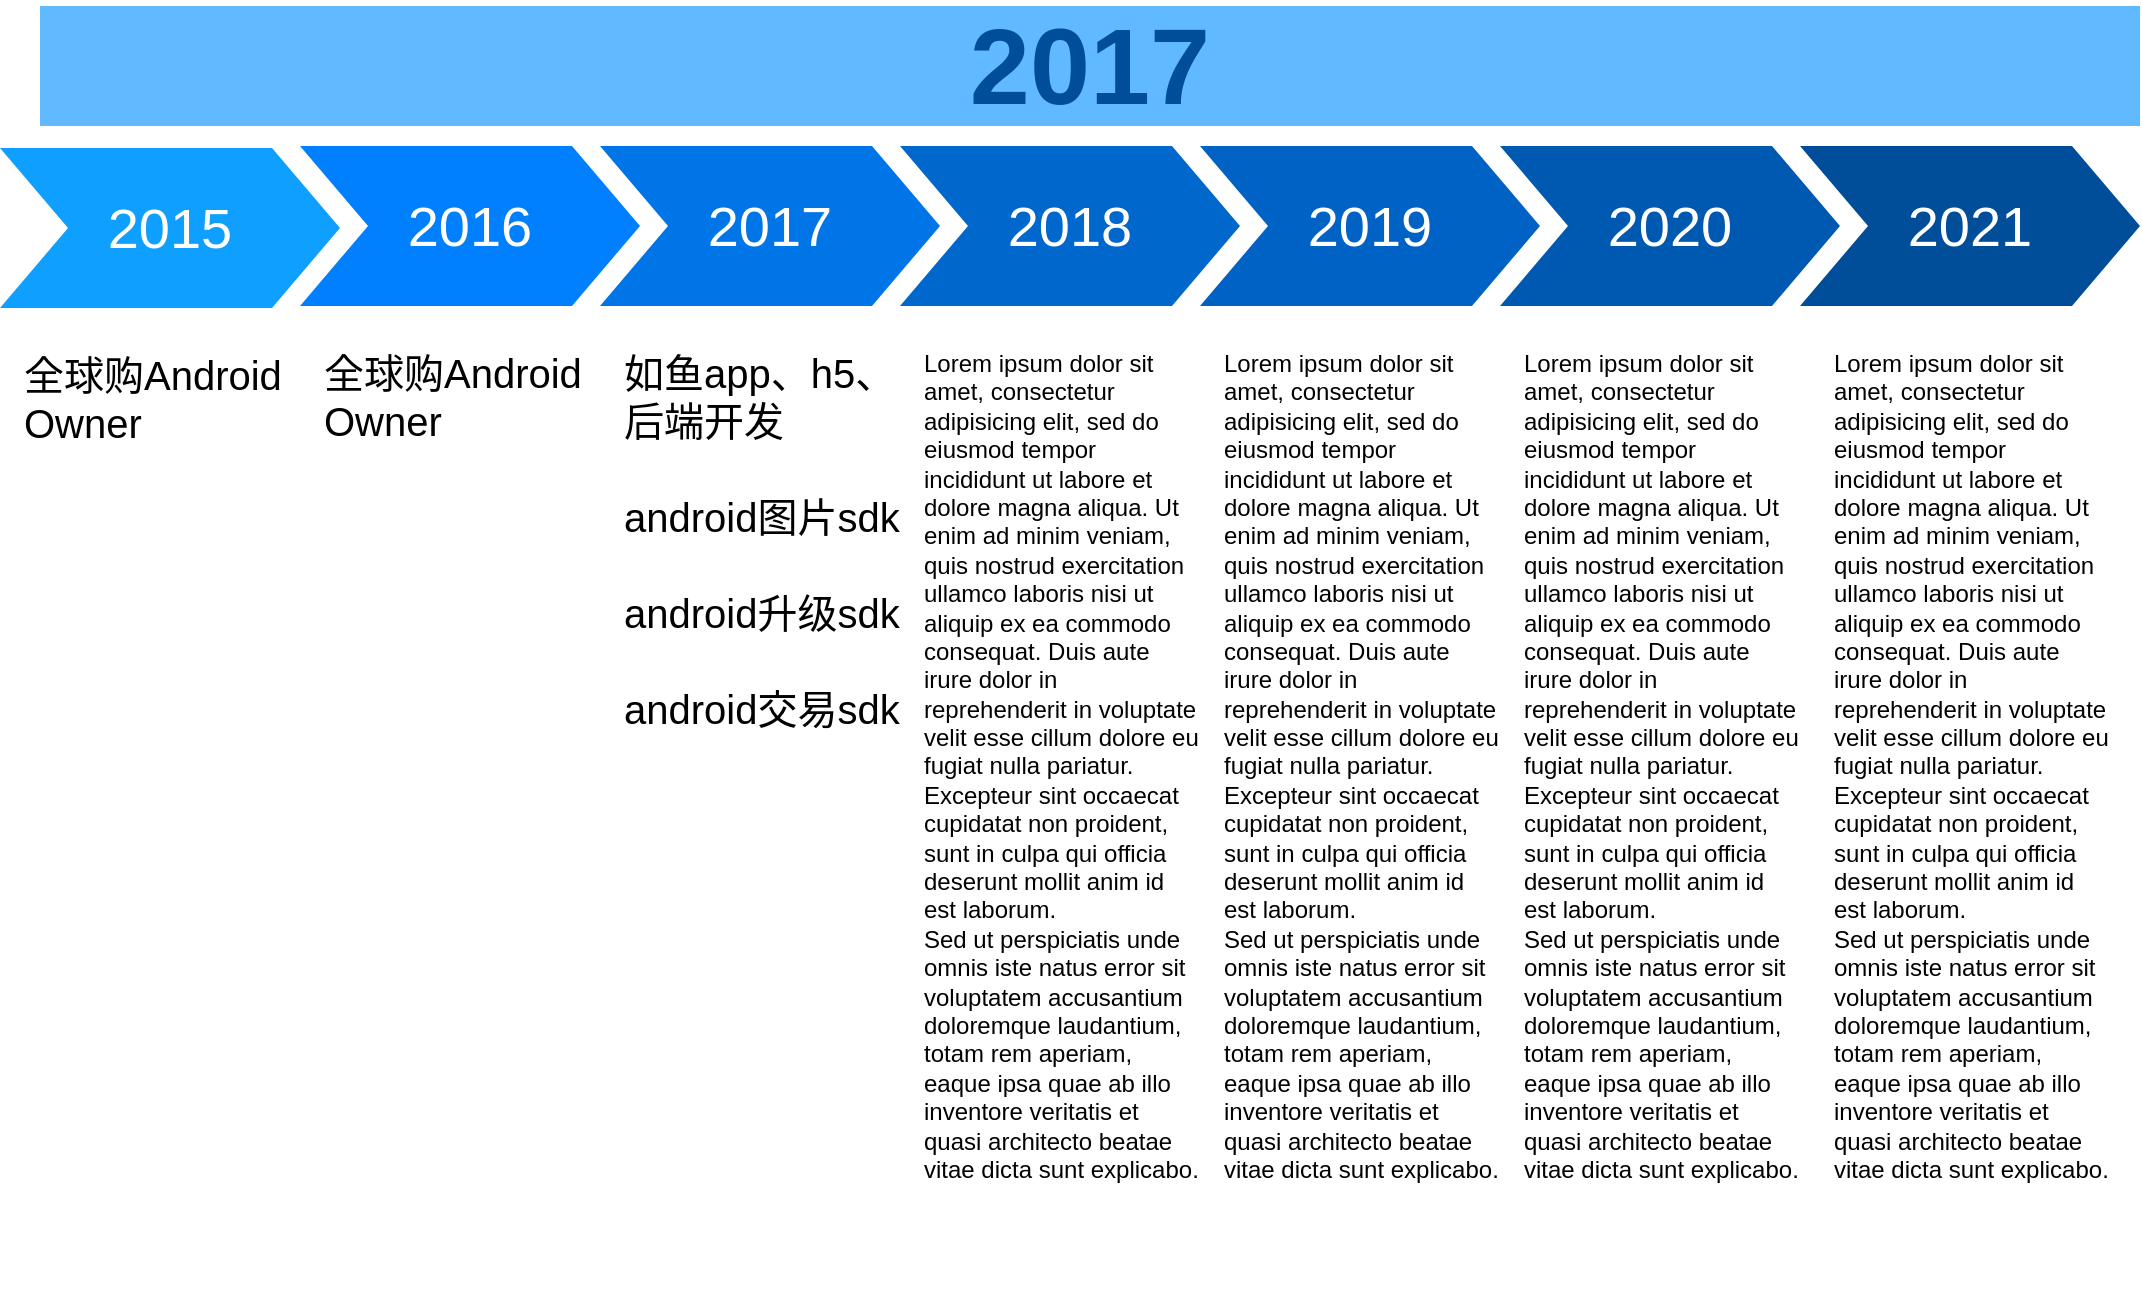 <mxfile version="15.9.1" type="github">
  <diagram name="Page-1" id="d9b1e647-80fa-b4a2-5024-87a742678bcc">
    <mxGraphModel dx="1351" dy="676" grid="1" gridSize="10" guides="1" tooltips="1" connect="1" arrows="1" fold="1" page="1" pageScale="1" pageWidth="1100" pageHeight="850" background="none" math="0" shadow="0">
      <root>
        <mxCell id="0" />
        <mxCell id="1" parent="0" />
        <mxCell id="57fe6abec08f04cb-1" value="2016" style="shape=step;whiteSpace=wrap;html=1;fontSize=28;fillColor=#0080FF;fontColor=#FFFFFF;strokeColor=none;" parent="1" vertex="1">
          <mxGeometry x="160" y="180" width="170" height="80" as="geometry" />
        </mxCell>
        <mxCell id="57fe6abec08f04cb-2" value="2017" style="shape=step;whiteSpace=wrap;html=1;fontSize=28;fillColor=#0075E8;fontColor=#FFFFFF;strokeColor=none;" parent="1" vertex="1">
          <mxGeometry x="310" y="180" width="170" height="80" as="geometry" />
        </mxCell>
        <mxCell id="57fe6abec08f04cb-3" value="2018" style="shape=step;whiteSpace=wrap;html=1;fontSize=28;fillColor=#0067CC;fontColor=#FFFFFF;strokeColor=none;" parent="1" vertex="1">
          <mxGeometry x="460" y="180" width="170" height="80" as="geometry" />
        </mxCell>
        <mxCell id="57fe6abec08f04cb-4" value="2019" style="shape=step;whiteSpace=wrap;html=1;fontSize=28;fillColor=#0062C4;fontColor=#FFFFFF;strokeColor=none;" parent="1" vertex="1">
          <mxGeometry x="610" y="180" width="170" height="80" as="geometry" />
        </mxCell>
        <mxCell id="57fe6abec08f04cb-5" value="2020" style="shape=step;whiteSpace=wrap;html=1;fontSize=28;fillColor=#0059B0;fontColor=#FFFFFF;strokeColor=none;" parent="1" vertex="1">
          <mxGeometry x="760" y="180" width="170" height="80" as="geometry" />
        </mxCell>
        <mxCell id="57fe6abec08f04cb-6" value="2021" style="shape=step;whiteSpace=wrap;html=1;fontSize=28;fillColor=#004D99;fontColor=#FFFFFF;strokeColor=none;" parent="1" vertex="1">
          <mxGeometry x="910" y="180" width="170" height="80" as="geometry" />
        </mxCell>
        <mxCell id="57fe6abec08f04cb-7" value="2017" style="text;html=1;strokeColor=none;fillColor=#61BAFF;align=center;verticalAlign=middle;whiteSpace=wrap;fontSize=54;fontStyle=1;fontColor=#004D99;" parent="1" vertex="1">
          <mxGeometry x="30" y="110" width="1050" height="60" as="geometry" />
        </mxCell>
        <mxCell id="57fe6abec08f04cb-8" value="&lt;span style=&quot;font-size: 20px&quot;&gt;全球购Android Owner&lt;br&gt;&lt;br&gt;&lt;br&gt;&lt;/span&gt;" style="text;spacingTop=-5;fillColor=#ffffff;whiteSpace=wrap;html=1;align=left;fontSize=12;fontFamily=Helvetica;fillColor=none;strokeColor=none;" parent="1" vertex="1">
          <mxGeometry x="170" y="280" width="140" height="470" as="geometry" />
        </mxCell>
        <mxCell id="57fe6abec08f04cb-9" value="&lt;font style=&quot;font-size: 20px&quot;&gt;如鱼app、h5、后端开发&lt;br&gt;&lt;br&gt;android图片sdk&lt;br&gt;&lt;br&gt;android升级sdk&lt;br&gt;&lt;br&gt;android交易sdk&lt;br&gt;&lt;/font&gt;" style="text;spacingTop=-5;fillColor=#ffffff;whiteSpace=wrap;html=1;align=left;fontSize=12;fontFamily=Helvetica;fillColor=none;strokeColor=none;" parent="1" vertex="1">
          <mxGeometry x="320" y="280" width="140" height="470" as="geometry" />
        </mxCell>
        <mxCell id="57fe6abec08f04cb-10" value="Lorem ipsum dolor sit amet, consectetur adipisicing elit, sed do eiusmod tempor incididunt ut labore et dolore magna aliqua. Ut enim ad minim veniam, quis nostrud exercitation ullamco laboris nisi ut aliquip ex ea commodo consequat. Duis aute irure dolor in reprehenderit in voluptate velit esse cillum dolore eu fugiat nulla pariatur. Excepteur sint occaecat cupidatat non proident, sunt in culpa qui officia deserunt mollit anim id est laborum.&lt;br&gt;Sed ut perspiciatis unde omnis iste natus error sit voluptatem accusantium doloremque laudantium, totam rem aperiam, eaque ipsa quae ab illo inventore veritatis et quasi architecto beatae vitae dicta sunt explicabo." style="text;spacingTop=-5;fillColor=#ffffff;whiteSpace=wrap;html=1;align=left;fontSize=12;fontFamily=Helvetica;fillColor=none;strokeColor=none;" parent="1" vertex="1">
          <mxGeometry x="470" y="280" width="140" height="470" as="geometry" />
        </mxCell>
        <mxCell id="57fe6abec08f04cb-11" value="Lorem ipsum dolor sit amet, consectetur adipisicing elit, sed do eiusmod tempor incididunt ut labore et dolore magna aliqua. Ut enim ad minim veniam, quis nostrud exercitation ullamco laboris nisi ut aliquip ex ea commodo consequat. Duis aute irure dolor in reprehenderit in voluptate velit esse cillum dolore eu fugiat nulla pariatur. Excepteur sint occaecat cupidatat non proident, sunt in culpa qui officia deserunt mollit anim id est laborum.&lt;br&gt;Sed ut perspiciatis unde omnis iste natus error sit voluptatem accusantium doloremque laudantium, totam rem aperiam, eaque ipsa quae ab illo inventore veritatis et quasi architecto beatae vitae dicta sunt explicabo." style="text;spacingTop=-5;fillColor=#ffffff;whiteSpace=wrap;html=1;align=left;fontSize=12;fontFamily=Helvetica;fillColor=none;strokeColor=none;" parent="1" vertex="1">
          <mxGeometry x="620" y="280" width="140" height="470" as="geometry" />
        </mxCell>
        <mxCell id="57fe6abec08f04cb-12" value="Lorem ipsum dolor sit amet, consectetur adipisicing elit, sed do eiusmod tempor incididunt ut labore et dolore magna aliqua. Ut enim ad minim veniam, quis nostrud exercitation ullamco laboris nisi ut aliquip ex ea commodo consequat. Duis aute irure dolor in reprehenderit in voluptate velit esse cillum dolore eu fugiat nulla pariatur. Excepteur sint occaecat cupidatat non proident, sunt in culpa qui officia deserunt mollit anim id est laborum.&lt;br&gt;Sed ut perspiciatis unde omnis iste natus error sit voluptatem accusantium doloremque laudantium, totam rem aperiam, eaque ipsa quae ab illo inventore veritatis et quasi architecto beatae vitae dicta sunt explicabo." style="text;spacingTop=-5;fillColor=#ffffff;whiteSpace=wrap;html=1;align=left;fontSize=12;fontFamily=Helvetica;fillColor=none;strokeColor=none;" parent="1" vertex="1">
          <mxGeometry x="770" y="280" width="140" height="470" as="geometry" />
        </mxCell>
        <mxCell id="57fe6abec08f04cb-13" value="Lorem ipsum dolor sit amet, consectetur adipisicing elit, sed do eiusmod tempor incididunt ut labore et dolore magna aliqua. Ut enim ad minim veniam, quis nostrud exercitation ullamco laboris nisi ut aliquip ex ea commodo consequat. Duis aute irure dolor in reprehenderit in voluptate velit esse cillum dolore eu fugiat nulla pariatur. Excepteur sint occaecat cupidatat non proident, sunt in culpa qui officia deserunt mollit anim id est laborum.&lt;br&gt;Sed ut perspiciatis unde omnis iste natus error sit voluptatem accusantium doloremque laudantium, totam rem aperiam, eaque ipsa quae ab illo inventore veritatis et quasi architecto beatae vitae dicta sunt explicabo." style="text;spacingTop=-5;fillColor=#ffffff;whiteSpace=wrap;html=1;align=left;fontSize=12;fontFamily=Helvetica;fillColor=none;strokeColor=none;" parent="1" vertex="1">
          <mxGeometry x="925" y="280" width="140" height="470" as="geometry" />
        </mxCell>
        <mxCell id="9X-xMcw45A1n0LlkaAxj-1" value="2015" style="shape=step;whiteSpace=wrap;html=1;fontSize=28;fillColor=#0F9FFF;fontColor=#FFFFFF;strokeColor=none;" vertex="1" parent="1">
          <mxGeometry x="10" y="181" width="170" height="80" as="geometry" />
        </mxCell>
        <mxCell id="9X-xMcw45A1n0LlkaAxj-2" value="&lt;font style=&quot;font-size: 20px&quot;&gt;全球购Android Owner&lt;/font&gt;" style="text;spacingTop=-5;fillColor=#ffffff;whiteSpace=wrap;html=1;align=left;fontSize=12;fontFamily=Helvetica;fillColor=none;strokeColor=none;" vertex="1" parent="1">
          <mxGeometry x="20" y="281" width="140" height="470" as="geometry" />
        </mxCell>
      </root>
    </mxGraphModel>
  </diagram>
</mxfile>
